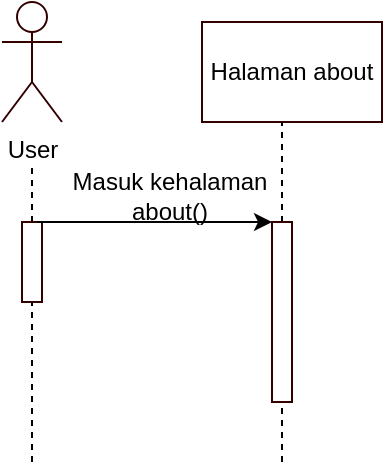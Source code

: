 <mxfile version="13.9.2" type="device"><diagram id="YCObNzK9JB7_BKSMfjqk" name="Page-1"><mxGraphModel dx="1038" dy="523" grid="1" gridSize="10" guides="1" tooltips="1" connect="1" arrows="1" fold="1" page="1" pageScale="1" pageWidth="827" pageHeight="1169" math="0" shadow="0"><root><mxCell id="0"/><mxCell id="1" parent="0"/><mxCell id="ZHUhwsxuq3rnonvQ1H8C-37" value="User" style="shape=umlActor;verticalLabelPosition=bottom;verticalAlign=top;html=1;outlineConnect=0;strokeColor=#330000;" parent="1" vertex="1"><mxGeometry x="90" y="40" width="30" height="60" as="geometry"/></mxCell><mxCell id="ZHUhwsxuq3rnonvQ1H8C-38" value="" style="endArrow=none;dashed=1;html=1;" parent="1" source="ZHUhwsxuq3rnonvQ1H8C-45" edge="1"><mxGeometry width="50" height="50" relative="1" as="geometry"><mxPoint x="105" y="471" as="sourcePoint"/><mxPoint x="105" y="121" as="targetPoint"/></mxGeometry></mxCell><mxCell id="ZHUhwsxuq3rnonvQ1H8C-39" value="Halaman about" style="rounded=0;whiteSpace=wrap;html=1;strokeColor=#330000;" parent="1" vertex="1"><mxGeometry x="190" y="50" width="90" height="50" as="geometry"/></mxCell><mxCell id="ZHUhwsxuq3rnonvQ1H8C-42" value="" style="endArrow=none;dashed=1;html=1;" parent="1" edge="1"><mxGeometry width="50" height="50" relative="1" as="geometry"><mxPoint x="230" y="270" as="sourcePoint"/><mxPoint x="230" y="100" as="targetPoint"/></mxGeometry></mxCell><mxCell id="ZHUhwsxuq3rnonvQ1H8C-45" value="" style="rounded=0;whiteSpace=wrap;html=1;strokeColor=#330000;" parent="1" vertex="1"><mxGeometry x="100" y="150" width="10" height="40" as="geometry"/></mxCell><mxCell id="ZHUhwsxuq3rnonvQ1H8C-46" value="" style="endArrow=none;dashed=1;html=1;" parent="1" target="ZHUhwsxuq3rnonvQ1H8C-45" edge="1"><mxGeometry width="50" height="50" relative="1" as="geometry"><mxPoint x="105" y="270" as="sourcePoint"/><mxPoint x="105" y="121" as="targetPoint"/></mxGeometry></mxCell><mxCell id="ZHUhwsxuq3rnonvQ1H8C-47" value="" style="rounded=0;whiteSpace=wrap;html=1;strokeColor=#330000;" parent="1" vertex="1"><mxGeometry x="225" y="150" width="10" height="90" as="geometry"/></mxCell><mxCell id="ZHUhwsxuq3rnonvQ1H8C-49" value="" style="endArrow=classic;html=1;exitX=0.75;exitY=0;exitDx=0;exitDy=0;entryX=0;entryY=0;entryDx=0;entryDy=0;" parent="1" source="ZHUhwsxuq3rnonvQ1H8C-45" target="ZHUhwsxuq3rnonvQ1H8C-47" edge="1"><mxGeometry width="50" height="50" relative="1" as="geometry"><mxPoint x="390" y="250" as="sourcePoint"/><mxPoint x="440" y="200" as="targetPoint"/></mxGeometry></mxCell><mxCell id="ZHUhwsxuq3rnonvQ1H8C-50" value="Masuk kehalaman&lt;br&gt;about()" style="text;html=1;strokeColor=none;fillColor=none;align=center;verticalAlign=middle;whiteSpace=wrap;rounded=0;" parent="1" vertex="1"><mxGeometry x="124" y="127" width="100" height="20" as="geometry"/></mxCell></root></mxGraphModel></diagram></mxfile>